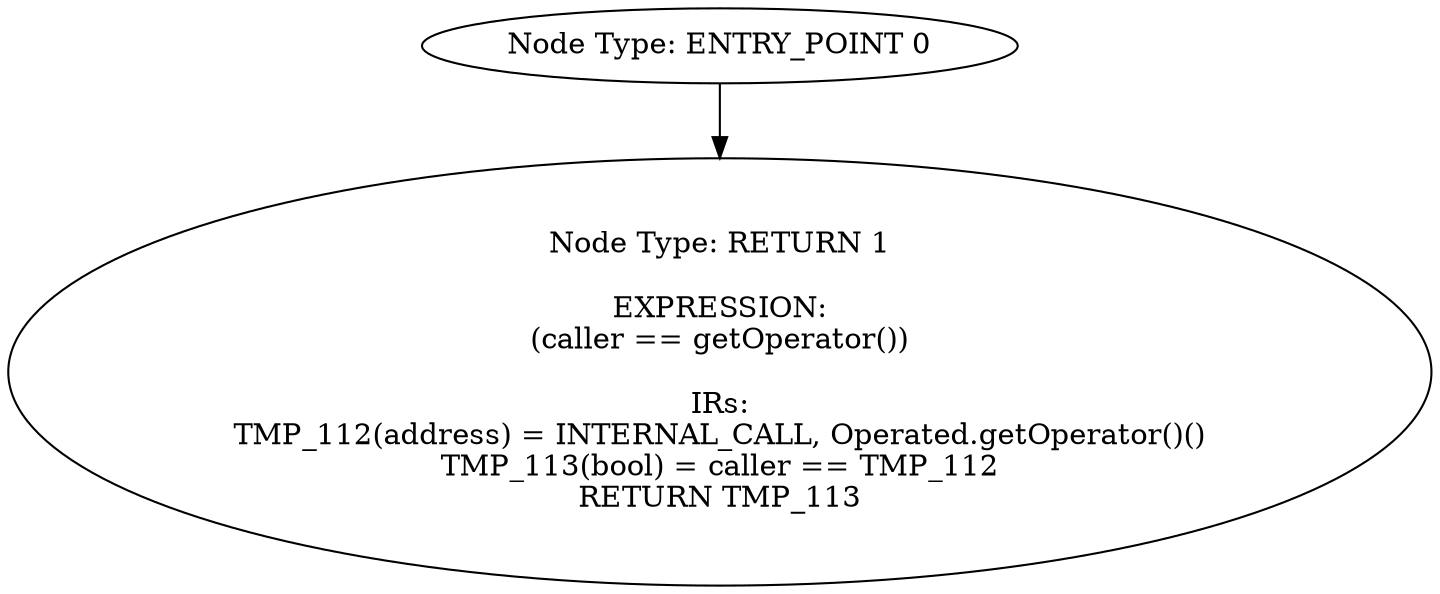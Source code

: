 digraph{
0[label="Node Type: ENTRY_POINT 0
"];
0->1;
1[label="Node Type: RETURN 1

EXPRESSION:
(caller == getOperator())

IRs:
TMP_112(address) = INTERNAL_CALL, Operated.getOperator()()
TMP_113(bool) = caller == TMP_112
RETURN TMP_113"];
}
